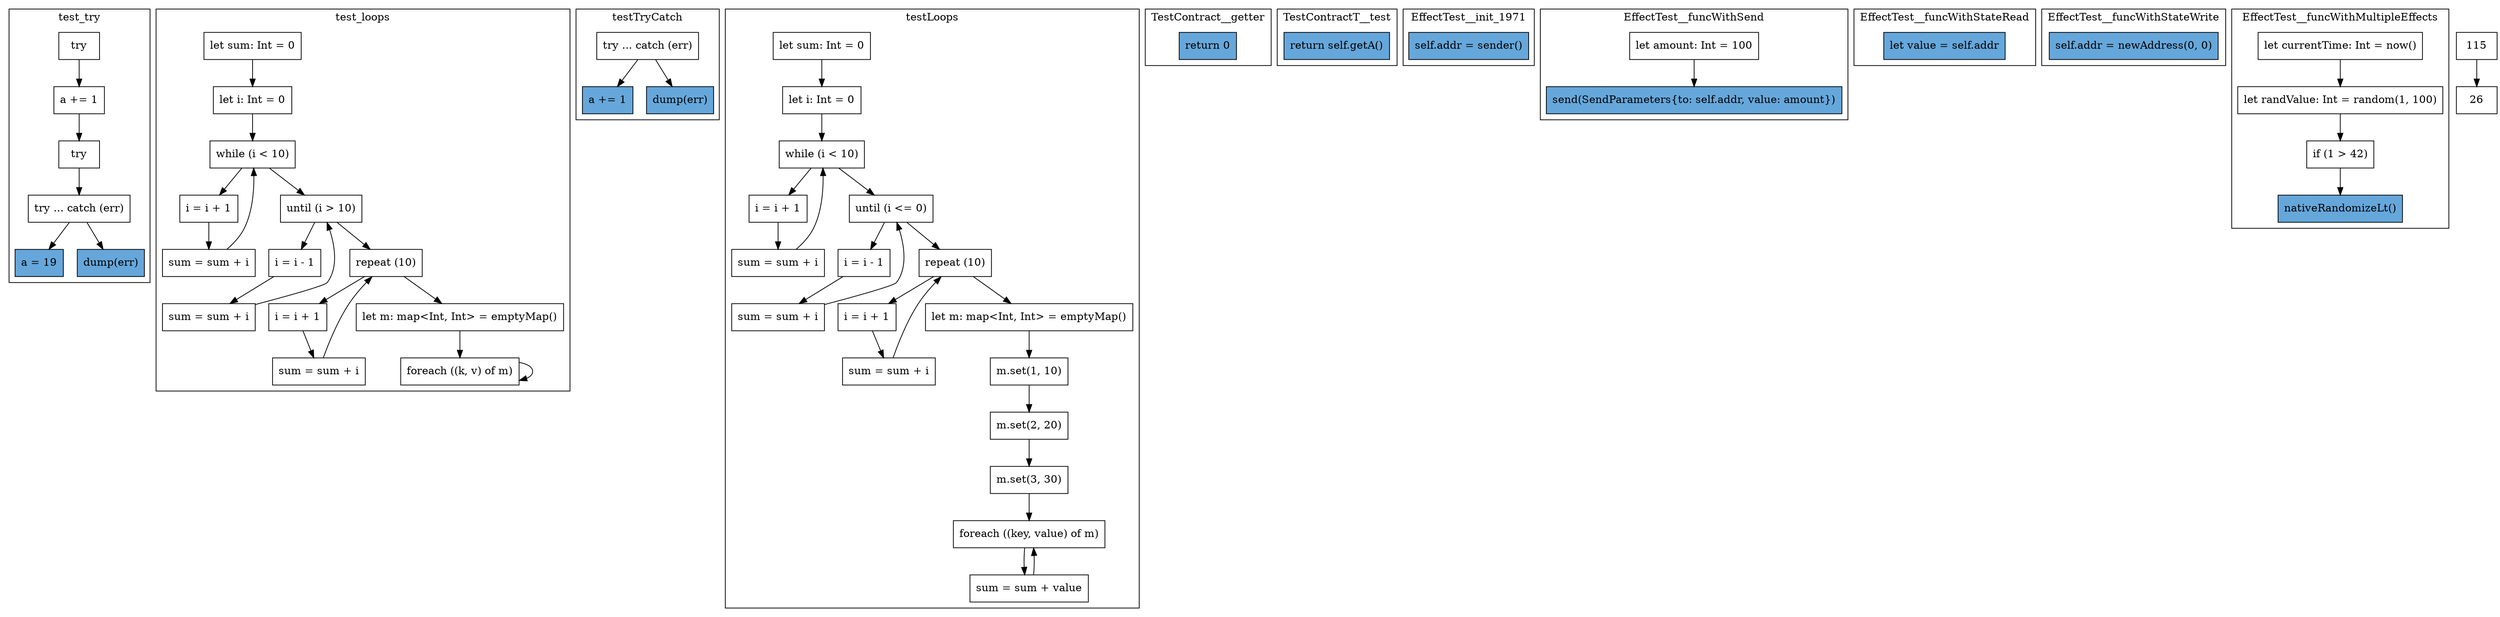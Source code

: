 digraph "syntax" {
    node [shape=box];
    subgraph "cluster_test_try" {
        label="test_try";
        "test_try_68" [label="try"];
        "test_try_69" [label="a += 1"];
        "test_try_70" [label="try"];
        "test_try_71" [label="try ... catch (err)"];
        "test_try_72" [label="a = 19",style=filled,fillcolor="#66A7DB"];
        "test_try_73" [label="dump(err)",style=filled,fillcolor="#66A7DB"];
        "test_try_68" -> "test_try_69";
        "test_try_69" -> "test_try_70";
        "test_try_70" -> "test_try_71";
        "test_try_71" -> "test_try_72";
        "test_try_71" -> "test_try_73";
    }
    subgraph "cluster_test_loops" {
        label="test_loops";
        "test_loops_74" [label="let sum: Int = 0"];
        "test_loops_75" [label="let i: Int = 0"];
        "test_loops_76" [label="while (i < 10)"];
        "test_loops_77" [label="i = i + 1"];
        "test_loops_78" [label="sum = sum + i"];
        "test_loops_79" [label="until (i > 10)"];
        "test_loops_80" [label="i = i - 1"];
        "test_loops_81" [label="sum = sum + i"];
        "test_loops_82" [label="repeat (10)"];
        "test_loops_83" [label="i = i + 1"];
        "test_loops_84" [label="sum = sum + i"];
        "test_loops_85" [label="let m: map<Int, Int> = emptyMap()"];
        "test_loops_86" [label="foreach ((k, v) of m)"];
        "test_loops_74" -> "test_loops_75";
        "test_loops_75" -> "test_loops_76";
        "test_loops_76" -> "test_loops_77";
        "test_loops_77" -> "test_loops_78";
        "test_loops_78" -> "test_loops_76";
        "test_loops_76" -> "test_loops_79";
        "test_loops_79" -> "test_loops_80";
        "test_loops_80" -> "test_loops_81";
        "test_loops_81" -> "test_loops_79";
        "test_loops_79" -> "test_loops_82";
        "test_loops_82" -> "test_loops_83";
        "test_loops_83" -> "test_loops_84";
        "test_loops_84" -> "test_loops_82";
        "test_loops_82" -> "test_loops_85";
        "test_loops_85" -> "test_loops_86";
        "test_loops_86" -> "test_loops_86";
    }
    subgraph "cluster_testTryCatch" {
        label="testTryCatch";
        "testTryCatch_87" [label="try ... catch (err)"];
        "testTryCatch_88" [label="a += 1",style=filled,fillcolor="#66A7DB"];
        "testTryCatch_89" [label="dump(err)",style=filled,fillcolor="#66A7DB"];
        "testTryCatch_87" -> "testTryCatch_88";
        "testTryCatch_87" -> "testTryCatch_89";
    }
    subgraph "cluster_testLoops" {
        label="testLoops";
        "testLoops_90" [label="let sum: Int = 0"];
        "testLoops_91" [label="let i: Int = 0"];
        "testLoops_92" [label="while (i < 10)"];
        "testLoops_93" [label="i = i + 1"];
        "testLoops_94" [label="sum = sum + i"];
        "testLoops_95" [label="until (i <= 0)"];
        "testLoops_96" [label="i = i - 1"];
        "testLoops_97" [label="sum = sum + i"];
        "testLoops_98" [label="repeat (10)"];
        "testLoops_99" [label="i = i + 1"];
        "testLoops_100" [label="sum = sum + i"];
        "testLoops_101" [label="let m: map<Int, Int> = emptyMap()"];
        "testLoops_102" [label="m.set(1, 10)"];
        "testLoops_103" [label="m.set(2, 20)"];
        "testLoops_104" [label="m.set(3, 30)"];
        "testLoops_105" [label="foreach ((key, value) of m)"];
        "testLoops_106" [label="sum = sum + value"];
        "testLoops_90" -> "testLoops_91";
        "testLoops_91" -> "testLoops_92";
        "testLoops_92" -> "testLoops_93";
        "testLoops_93" -> "testLoops_94";
        "testLoops_94" -> "testLoops_92";
        "testLoops_92" -> "testLoops_95";
        "testLoops_95" -> "testLoops_96";
        "testLoops_96" -> "testLoops_97";
        "testLoops_97" -> "testLoops_95";
        "testLoops_95" -> "testLoops_98";
        "testLoops_98" -> "testLoops_99";
        "testLoops_99" -> "testLoops_100";
        "testLoops_100" -> "testLoops_98";
        "testLoops_98" -> "testLoops_101";
        "testLoops_101" -> "testLoops_102";
        "testLoops_102" -> "testLoops_103";
        "testLoops_103" -> "testLoops_104";
        "testLoops_104" -> "testLoops_105";
        "testLoops_105" -> "testLoops_106";
        "testLoops_106" -> "testLoops_105";
    }
    subgraph "cluster_TestContract__getter" {
        label="TestContract__getter";
        "TestContract__getter_107" [label="return 0",style=filled,fillcolor="#66A7DB"];
    }
    subgraph "cluster_TestContractF__test" {
        label="TestContractF__test";
    }
    subgraph "cluster_TestContractT__test" {
        label="TestContractT__test";
        "TestContractT__test_108" [label="return self.getA()",style=filled,fillcolor="#66A7DB"];
    }
    subgraph "cluster_TestContractT__receive_external_fallback_1722" {
        label="TestContractT__receive_external_fallback_1722";
    }
    subgraph "cluster_EffectTest__init_1971" {
        label="EffectTest__init_1971";
        "EffectTest__init_1971_109" [label="self.addr = sender()",style=filled,fillcolor="#66A7DB"];
    }
    subgraph "cluster_EffectTest__funcWithSend" {
        label="EffectTest__funcWithSend";
        "EffectTest__funcWithSend_110" [label="let amount: Int = 100"];
        "EffectTest__funcWithSend_111" [label="send(SendParameters{to: self.addr, value: amount})",style=filled,fillcolor="#66A7DB"];
        "EffectTest__funcWithSend_110" -> "EffectTest__funcWithSend_111";
    }
    subgraph "cluster_EffectTest__funcWithStateRead" {
        label="EffectTest__funcWithStateRead";
        "EffectTest__funcWithStateRead_112" [label="let value = self.addr",style=filled,fillcolor="#66A7DB"];
    }
    subgraph "cluster_EffectTest__funcWithStateWrite" {
        label="EffectTest__funcWithStateWrite";
        "EffectTest__funcWithStateWrite_113" [label="self.addr = newAddress(0, 0)",style=filled,fillcolor="#66A7DB"];
    }
    subgraph "cluster_EffectTest__funcWithMultipleEffects" {
        label="EffectTest__funcWithMultipleEffects";
        "EffectTest__funcWithMultipleEffects_114" [label="let currentTime: Int = now()"];
        "EffectTest__funcWithMultipleEffects_115" [label="let randValue: Int = random(1, 100)"];
        "EffectTest__funcWithMultipleEffects_116" [label="if (1 > 42)"];
        "EffectTest__funcWithMultipleEffects_117" [label="nativeRandomizeLt()",style=filled,fillcolor="#66A7DB"];
        "EffectTest__funcWithMultipleEffects_114" -> "EffectTest__funcWithMultipleEffects_115";
        "EffectTest__funcWithMultipleEffects_115" -> "EffectTest__funcWithMultipleEffects_116";
        "EffectTest__funcWithMultipleEffects_116" -> "EffectTest__funcWithMultipleEffects_117";
    }
"115" -> "26";
}

